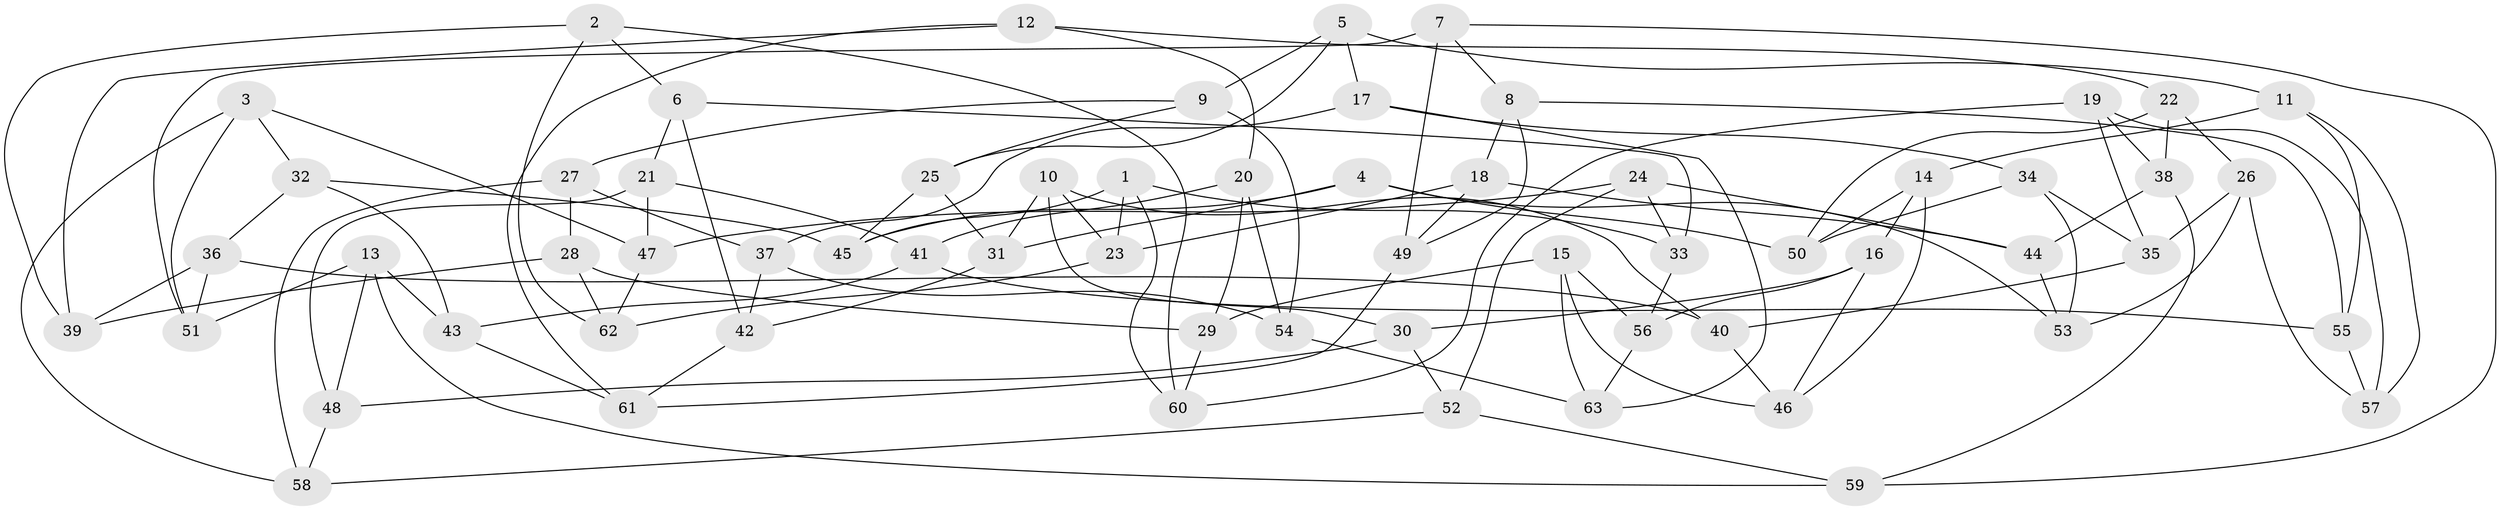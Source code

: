 // Generated by graph-tools (version 1.1) at 2025/57/03/09/25 04:57:36]
// undirected, 63 vertices, 126 edges
graph export_dot {
graph [start="1"]
  node [color=gray90,style=filled];
  1;
  2;
  3;
  4;
  5;
  6;
  7;
  8;
  9;
  10;
  11;
  12;
  13;
  14;
  15;
  16;
  17;
  18;
  19;
  20;
  21;
  22;
  23;
  24;
  25;
  26;
  27;
  28;
  29;
  30;
  31;
  32;
  33;
  34;
  35;
  36;
  37;
  38;
  39;
  40;
  41;
  42;
  43;
  44;
  45;
  46;
  47;
  48;
  49;
  50;
  51;
  52;
  53;
  54;
  55;
  56;
  57;
  58;
  59;
  60;
  61;
  62;
  63;
  1 -- 23;
  1 -- 60;
  1 -- 45;
  1 -- 33;
  2 -- 62;
  2 -- 60;
  2 -- 39;
  2 -- 6;
  3 -- 51;
  3 -- 58;
  3 -- 47;
  3 -- 32;
  4 -- 31;
  4 -- 50;
  4 -- 45;
  4 -- 53;
  5 -- 25;
  5 -- 17;
  5 -- 11;
  5 -- 9;
  6 -- 33;
  6 -- 42;
  6 -- 21;
  7 -- 8;
  7 -- 51;
  7 -- 59;
  7 -- 49;
  8 -- 49;
  8 -- 18;
  8 -- 55;
  9 -- 54;
  9 -- 27;
  9 -- 25;
  10 -- 23;
  10 -- 30;
  10 -- 31;
  10 -- 40;
  11 -- 55;
  11 -- 57;
  11 -- 14;
  12 -- 20;
  12 -- 61;
  12 -- 22;
  12 -- 39;
  13 -- 48;
  13 -- 51;
  13 -- 59;
  13 -- 43;
  14 -- 46;
  14 -- 50;
  14 -- 16;
  15 -- 46;
  15 -- 29;
  15 -- 56;
  15 -- 63;
  16 -- 56;
  16 -- 46;
  16 -- 30;
  17 -- 37;
  17 -- 63;
  17 -- 34;
  18 -- 49;
  18 -- 23;
  18 -- 44;
  19 -- 35;
  19 -- 38;
  19 -- 57;
  19 -- 60;
  20 -- 54;
  20 -- 41;
  20 -- 29;
  21 -- 47;
  21 -- 41;
  21 -- 48;
  22 -- 38;
  22 -- 26;
  22 -- 50;
  23 -- 62;
  24 -- 33;
  24 -- 44;
  24 -- 52;
  24 -- 47;
  25 -- 31;
  25 -- 45;
  26 -- 53;
  26 -- 35;
  26 -- 57;
  27 -- 37;
  27 -- 58;
  27 -- 28;
  28 -- 39;
  28 -- 62;
  28 -- 29;
  29 -- 60;
  30 -- 48;
  30 -- 52;
  31 -- 42;
  32 -- 45;
  32 -- 43;
  32 -- 36;
  33 -- 56;
  34 -- 50;
  34 -- 53;
  34 -- 35;
  35 -- 40;
  36 -- 51;
  36 -- 40;
  36 -- 39;
  37 -- 54;
  37 -- 42;
  38 -- 59;
  38 -- 44;
  40 -- 46;
  41 -- 55;
  41 -- 43;
  42 -- 61;
  43 -- 61;
  44 -- 53;
  47 -- 62;
  48 -- 58;
  49 -- 61;
  52 -- 58;
  52 -- 59;
  54 -- 63;
  55 -- 57;
  56 -- 63;
}
